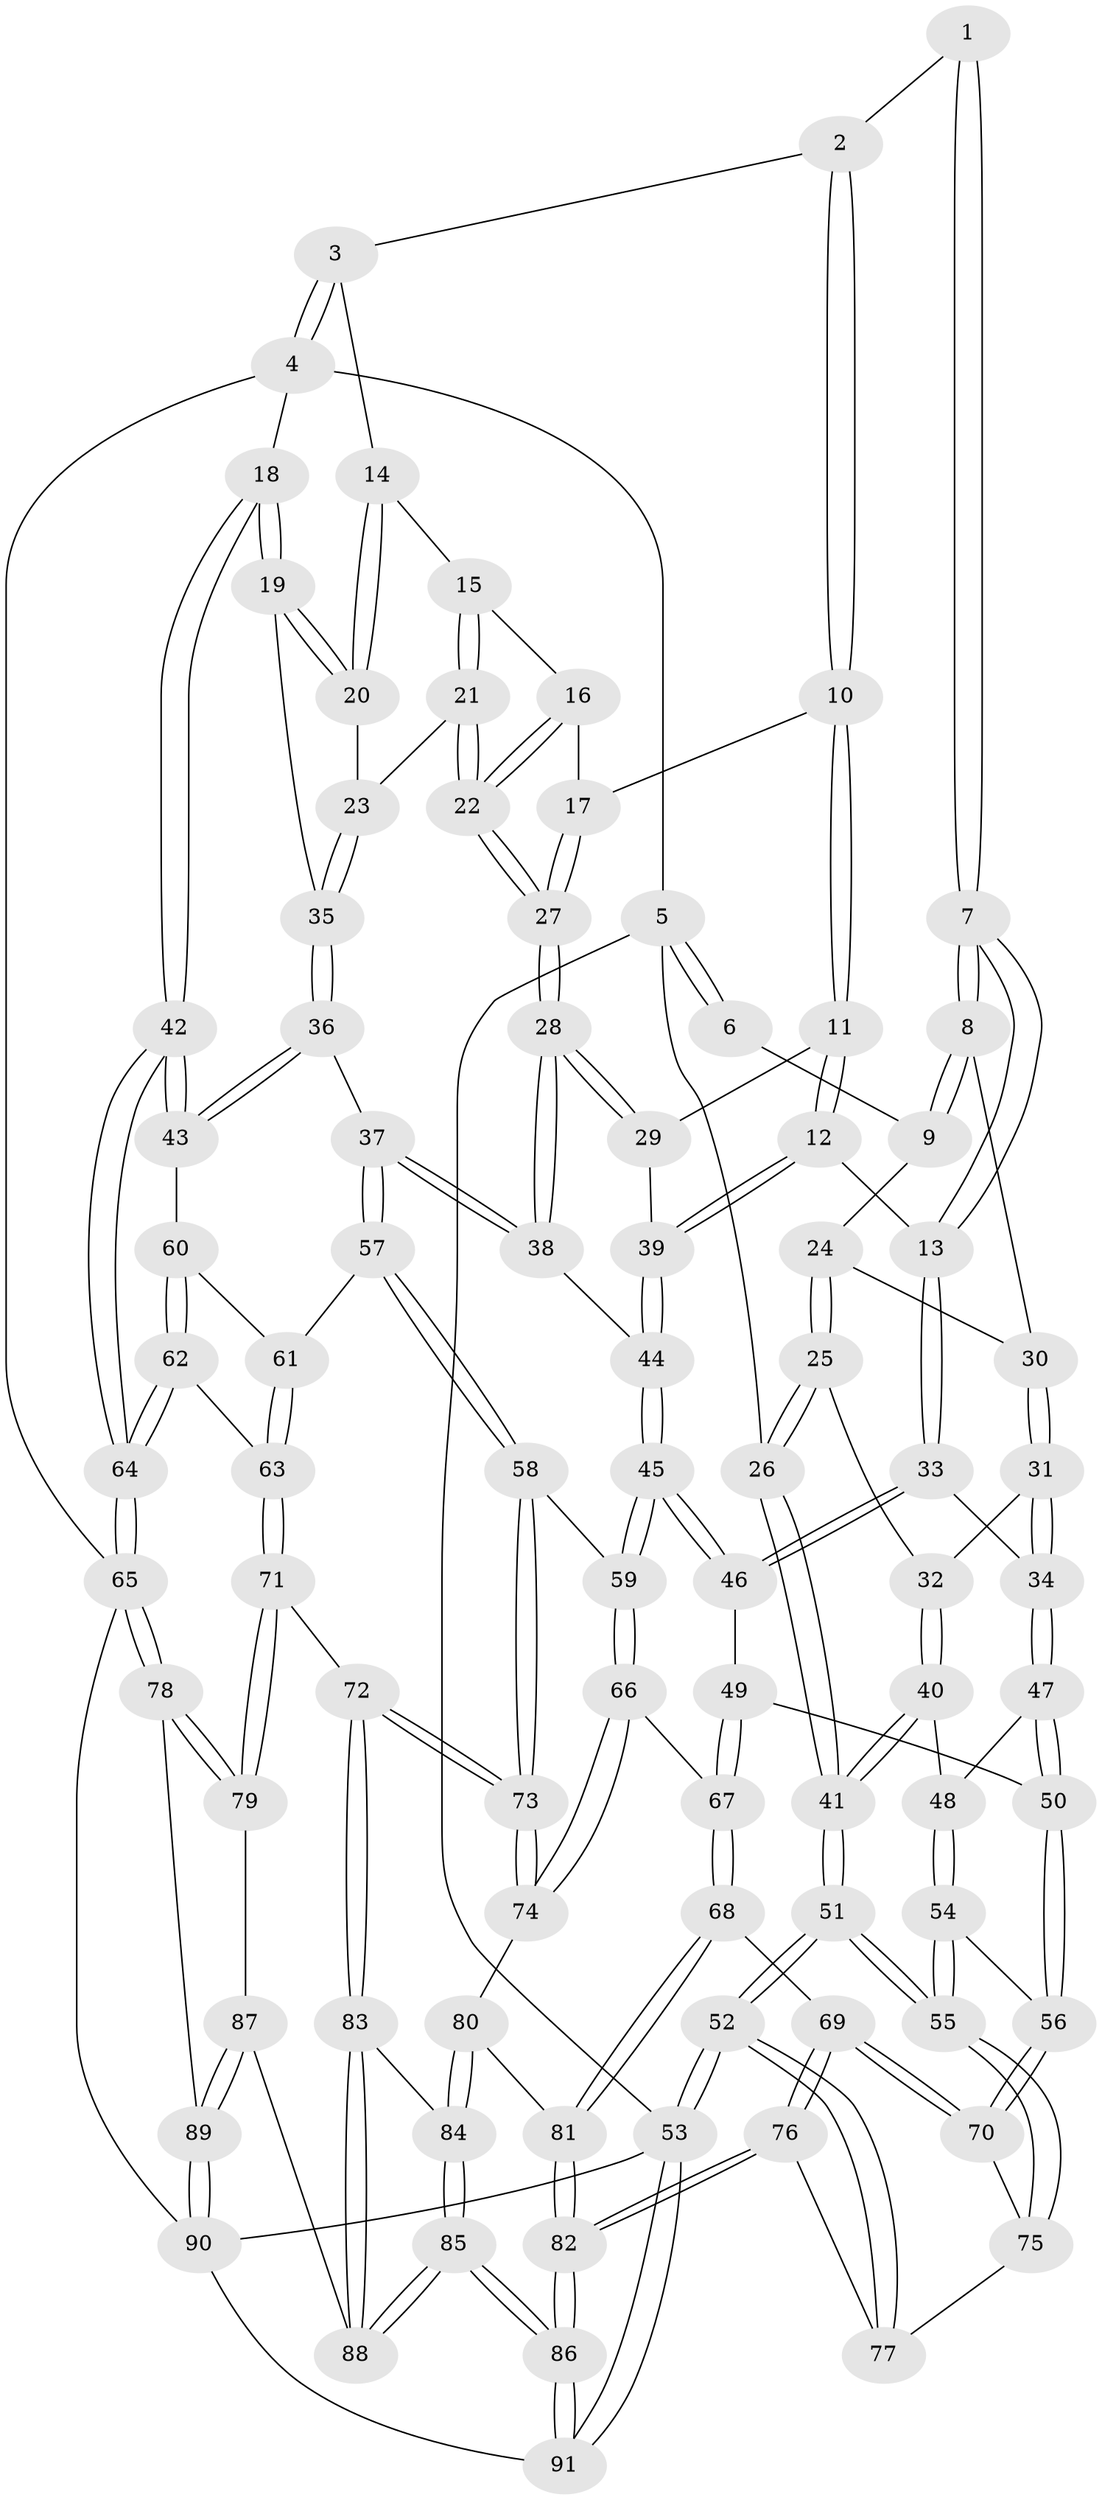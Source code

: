 // coarse degree distribution, {2: 0.07142857142857142, 4: 0.35714285714285715, 6: 0.07142857142857142, 3: 0.32142857142857145, 5: 0.17857142857142858}
// Generated by graph-tools (version 1.1) at 2025/38/03/04/25 23:38:36]
// undirected, 91 vertices, 224 edges
graph export_dot {
  node [color=gray90,style=filled];
  1 [pos="+0.4064463788138956+0"];
  2 [pos="+0.5862529314088654+0"];
  3 [pos="+0.920394973653786+0"];
  4 [pos="+1+0"];
  5 [pos="+0+0"];
  6 [pos="+0.23874886847071267+0"];
  7 [pos="+0.3985977542925672+0.18351107703870087"];
  8 [pos="+0.33760261407443914+0.14111177620698662"];
  9 [pos="+0.27819966498117626+0.07011533335814807"];
  10 [pos="+0.6026763503025031+0.0038551268031098078"];
  11 [pos="+0.5411500263425009+0.11632460268647106"];
  12 [pos="+0.4093820612939575+0.1846092951345354"];
  13 [pos="+0.3990260435663282+0.18417203911380264"];
  14 [pos="+0.8594903627489158+0.006339770569049775"];
  15 [pos="+0.786505289841027+0.08306821200969029"];
  16 [pos="+0.7085445858007793+0.06879020195313576"];
  17 [pos="+0.6206838500128878+0.021764381582904804"];
  18 [pos="+1+0.04556668468384569"];
  19 [pos="+1+0.11213122711819665"];
  20 [pos="+0.8977691186678508+0.11532425841520087"];
  21 [pos="+0.7960313505895042+0.17313851088681917"];
  22 [pos="+0.7574936696855898+0.20354932506069873"];
  23 [pos="+0.8714809682994658+0.16976613131962032"];
  24 [pos="+0.20600337874320357+0.1230492467318665"];
  25 [pos="+0+0"];
  26 [pos="+0+0"];
  27 [pos="+0.7191190501126535+0.2499280319989349"];
  28 [pos="+0.7069714476844103+0.28296831620241053"];
  29 [pos="+0.6005208537581368+0.21491630581791432"];
  30 [pos="+0.21204883326533253+0.17123448781485745"];
  31 [pos="+0.18886225328253806+0.2442671716537207"];
  32 [pos="+0.10752756846785201+0.2204621804915807"];
  33 [pos="+0.34625033089748647+0.2555920506624721"];
  34 [pos="+0.23583079717359873+0.29796353743491394"];
  35 [pos="+0.9189758179398632+0.23614705885568238"];
  36 [pos="+0.9128966790795338+0.2930099209510171"];
  37 [pos="+0.7390220810841437+0.3580799286812504"];
  38 [pos="+0.7135956248313474+0.3343319564752243"];
  39 [pos="+0.4998508051378655+0.279050969216044"];
  40 [pos="+0.027335721272343932+0.34928565983791854"];
  41 [pos="+0+0.3732085985002425"];
  42 [pos="+1+0.4233380491390089"];
  43 [pos="+1+0.3858452213088871"];
  44 [pos="+0.5355125749704271+0.38579509056668826"];
  45 [pos="+0.5130431273695325+0.412406014058305"];
  46 [pos="+0.42847805612351275+0.42062946256161854"];
  47 [pos="+0.227172417275752+0.3320113359232367"];
  48 [pos="+0.11276035176977721+0.3951189006712369"];
  49 [pos="+0.4224047950616345+0.4255029638413444"];
  50 [pos="+0.28178378312585467+0.44531453078075867"];
  51 [pos="+0+0.7973206044687479"];
  52 [pos="+0+0.8732156574845503"];
  53 [pos="+0+1"];
  54 [pos="+0.11834801269980123+0.49056714017203984"];
  55 [pos="+0+0.7833718789796866"];
  56 [pos="+0.251571102481812+0.5175138424821712"];
  57 [pos="+0.7530226746186763+0.4045900072160114"];
  58 [pos="+0.7316914167857417+0.5018539151796994"];
  59 [pos="+0.5406022420709381+0.4896624508708751"];
  60 [pos="+0.8984928215672817+0.4528733393236739"];
  61 [pos="+0.845739913453567+0.44050046814378085"];
  62 [pos="+0.9143493694771673+0.5392441314381594"];
  63 [pos="+0.865381914854263+0.5960110011037463"];
  64 [pos="+1+0.5494206110753469"];
  65 [pos="+1+0.7832076093420305"];
  66 [pos="+0.5412269297479667+0.5828155811708703"];
  67 [pos="+0.4040505601899628+0.5415678141378425"];
  68 [pos="+0.32832721163200373+0.624334106338508"];
  69 [pos="+0.3248815147388693+0.6243011343423976"];
  70 [pos="+0.25289871704509187+0.5218657040410557"];
  71 [pos="+0.8073143622889569+0.6831631729711856"];
  72 [pos="+0.7527626509905211+0.6787823479671571"];
  73 [pos="+0.7375242280888731+0.6633907432194516"];
  74 [pos="+0.5623795231716069+0.640753513918228"];
  75 [pos="+0.21474050801036143+0.5585574265656434"];
  76 [pos="+0.17708829059284573+0.7928314159550273"];
  77 [pos="+0.09927295545983184+0.8042968039248701"];
  78 [pos="+1+0.7873340570809659"];
  79 [pos="+0.9735658715046794+0.7632404593179877"];
  80 [pos="+0.4773509580108925+0.7090064965782519"];
  81 [pos="+0.47444757020465556+0.7100638820842423"];
  82 [pos="+0.3911372554188872+0.8888293307416254"];
  83 [pos="+0.7269990062829579+0.747484312329364"];
  84 [pos="+0.6003693730347865+0.8419992851112211"];
  85 [pos="+0.5171640834032452+1"];
  86 [pos="+0.4958568251995028+1"];
  87 [pos="+0.8042455948105665+0.9281004626165624"];
  88 [pos="+0.7440926908602106+0.8803568649619666"];
  89 [pos="+0.8354510131341812+1"];
  90 [pos="+0.7997368821592847+1"];
  91 [pos="+0.4958570061036176+1"];
  1 -- 2;
  1 -- 7;
  1 -- 7;
  2 -- 3;
  2 -- 10;
  2 -- 10;
  3 -- 4;
  3 -- 4;
  3 -- 14;
  4 -- 5;
  4 -- 18;
  4 -- 65;
  5 -- 6;
  5 -- 6;
  5 -- 26;
  5 -- 53;
  6 -- 9;
  7 -- 8;
  7 -- 8;
  7 -- 13;
  7 -- 13;
  8 -- 9;
  8 -- 9;
  8 -- 30;
  9 -- 24;
  10 -- 11;
  10 -- 11;
  10 -- 17;
  11 -- 12;
  11 -- 12;
  11 -- 29;
  12 -- 13;
  12 -- 39;
  12 -- 39;
  13 -- 33;
  13 -- 33;
  14 -- 15;
  14 -- 20;
  14 -- 20;
  15 -- 16;
  15 -- 21;
  15 -- 21;
  16 -- 17;
  16 -- 22;
  16 -- 22;
  17 -- 27;
  17 -- 27;
  18 -- 19;
  18 -- 19;
  18 -- 42;
  18 -- 42;
  19 -- 20;
  19 -- 20;
  19 -- 35;
  20 -- 23;
  21 -- 22;
  21 -- 22;
  21 -- 23;
  22 -- 27;
  22 -- 27;
  23 -- 35;
  23 -- 35;
  24 -- 25;
  24 -- 25;
  24 -- 30;
  25 -- 26;
  25 -- 26;
  25 -- 32;
  26 -- 41;
  26 -- 41;
  27 -- 28;
  27 -- 28;
  28 -- 29;
  28 -- 29;
  28 -- 38;
  28 -- 38;
  29 -- 39;
  30 -- 31;
  30 -- 31;
  31 -- 32;
  31 -- 34;
  31 -- 34;
  32 -- 40;
  32 -- 40;
  33 -- 34;
  33 -- 46;
  33 -- 46;
  34 -- 47;
  34 -- 47;
  35 -- 36;
  35 -- 36;
  36 -- 37;
  36 -- 43;
  36 -- 43;
  37 -- 38;
  37 -- 38;
  37 -- 57;
  37 -- 57;
  38 -- 44;
  39 -- 44;
  39 -- 44;
  40 -- 41;
  40 -- 41;
  40 -- 48;
  41 -- 51;
  41 -- 51;
  42 -- 43;
  42 -- 43;
  42 -- 64;
  42 -- 64;
  43 -- 60;
  44 -- 45;
  44 -- 45;
  45 -- 46;
  45 -- 46;
  45 -- 59;
  45 -- 59;
  46 -- 49;
  47 -- 48;
  47 -- 50;
  47 -- 50;
  48 -- 54;
  48 -- 54;
  49 -- 50;
  49 -- 67;
  49 -- 67;
  50 -- 56;
  50 -- 56;
  51 -- 52;
  51 -- 52;
  51 -- 55;
  51 -- 55;
  52 -- 53;
  52 -- 53;
  52 -- 77;
  52 -- 77;
  53 -- 91;
  53 -- 91;
  53 -- 90;
  54 -- 55;
  54 -- 55;
  54 -- 56;
  55 -- 75;
  55 -- 75;
  56 -- 70;
  56 -- 70;
  57 -- 58;
  57 -- 58;
  57 -- 61;
  58 -- 59;
  58 -- 73;
  58 -- 73;
  59 -- 66;
  59 -- 66;
  60 -- 61;
  60 -- 62;
  60 -- 62;
  61 -- 63;
  61 -- 63;
  62 -- 63;
  62 -- 64;
  62 -- 64;
  63 -- 71;
  63 -- 71;
  64 -- 65;
  64 -- 65;
  65 -- 78;
  65 -- 78;
  65 -- 90;
  66 -- 67;
  66 -- 74;
  66 -- 74;
  67 -- 68;
  67 -- 68;
  68 -- 69;
  68 -- 81;
  68 -- 81;
  69 -- 70;
  69 -- 70;
  69 -- 76;
  69 -- 76;
  70 -- 75;
  71 -- 72;
  71 -- 79;
  71 -- 79;
  72 -- 73;
  72 -- 73;
  72 -- 83;
  72 -- 83;
  73 -- 74;
  73 -- 74;
  74 -- 80;
  75 -- 77;
  76 -- 77;
  76 -- 82;
  76 -- 82;
  78 -- 79;
  78 -- 79;
  78 -- 89;
  79 -- 87;
  80 -- 81;
  80 -- 84;
  80 -- 84;
  81 -- 82;
  81 -- 82;
  82 -- 86;
  82 -- 86;
  83 -- 84;
  83 -- 88;
  83 -- 88;
  84 -- 85;
  84 -- 85;
  85 -- 86;
  85 -- 86;
  85 -- 88;
  85 -- 88;
  86 -- 91;
  86 -- 91;
  87 -- 88;
  87 -- 89;
  87 -- 89;
  89 -- 90;
  89 -- 90;
  90 -- 91;
}

